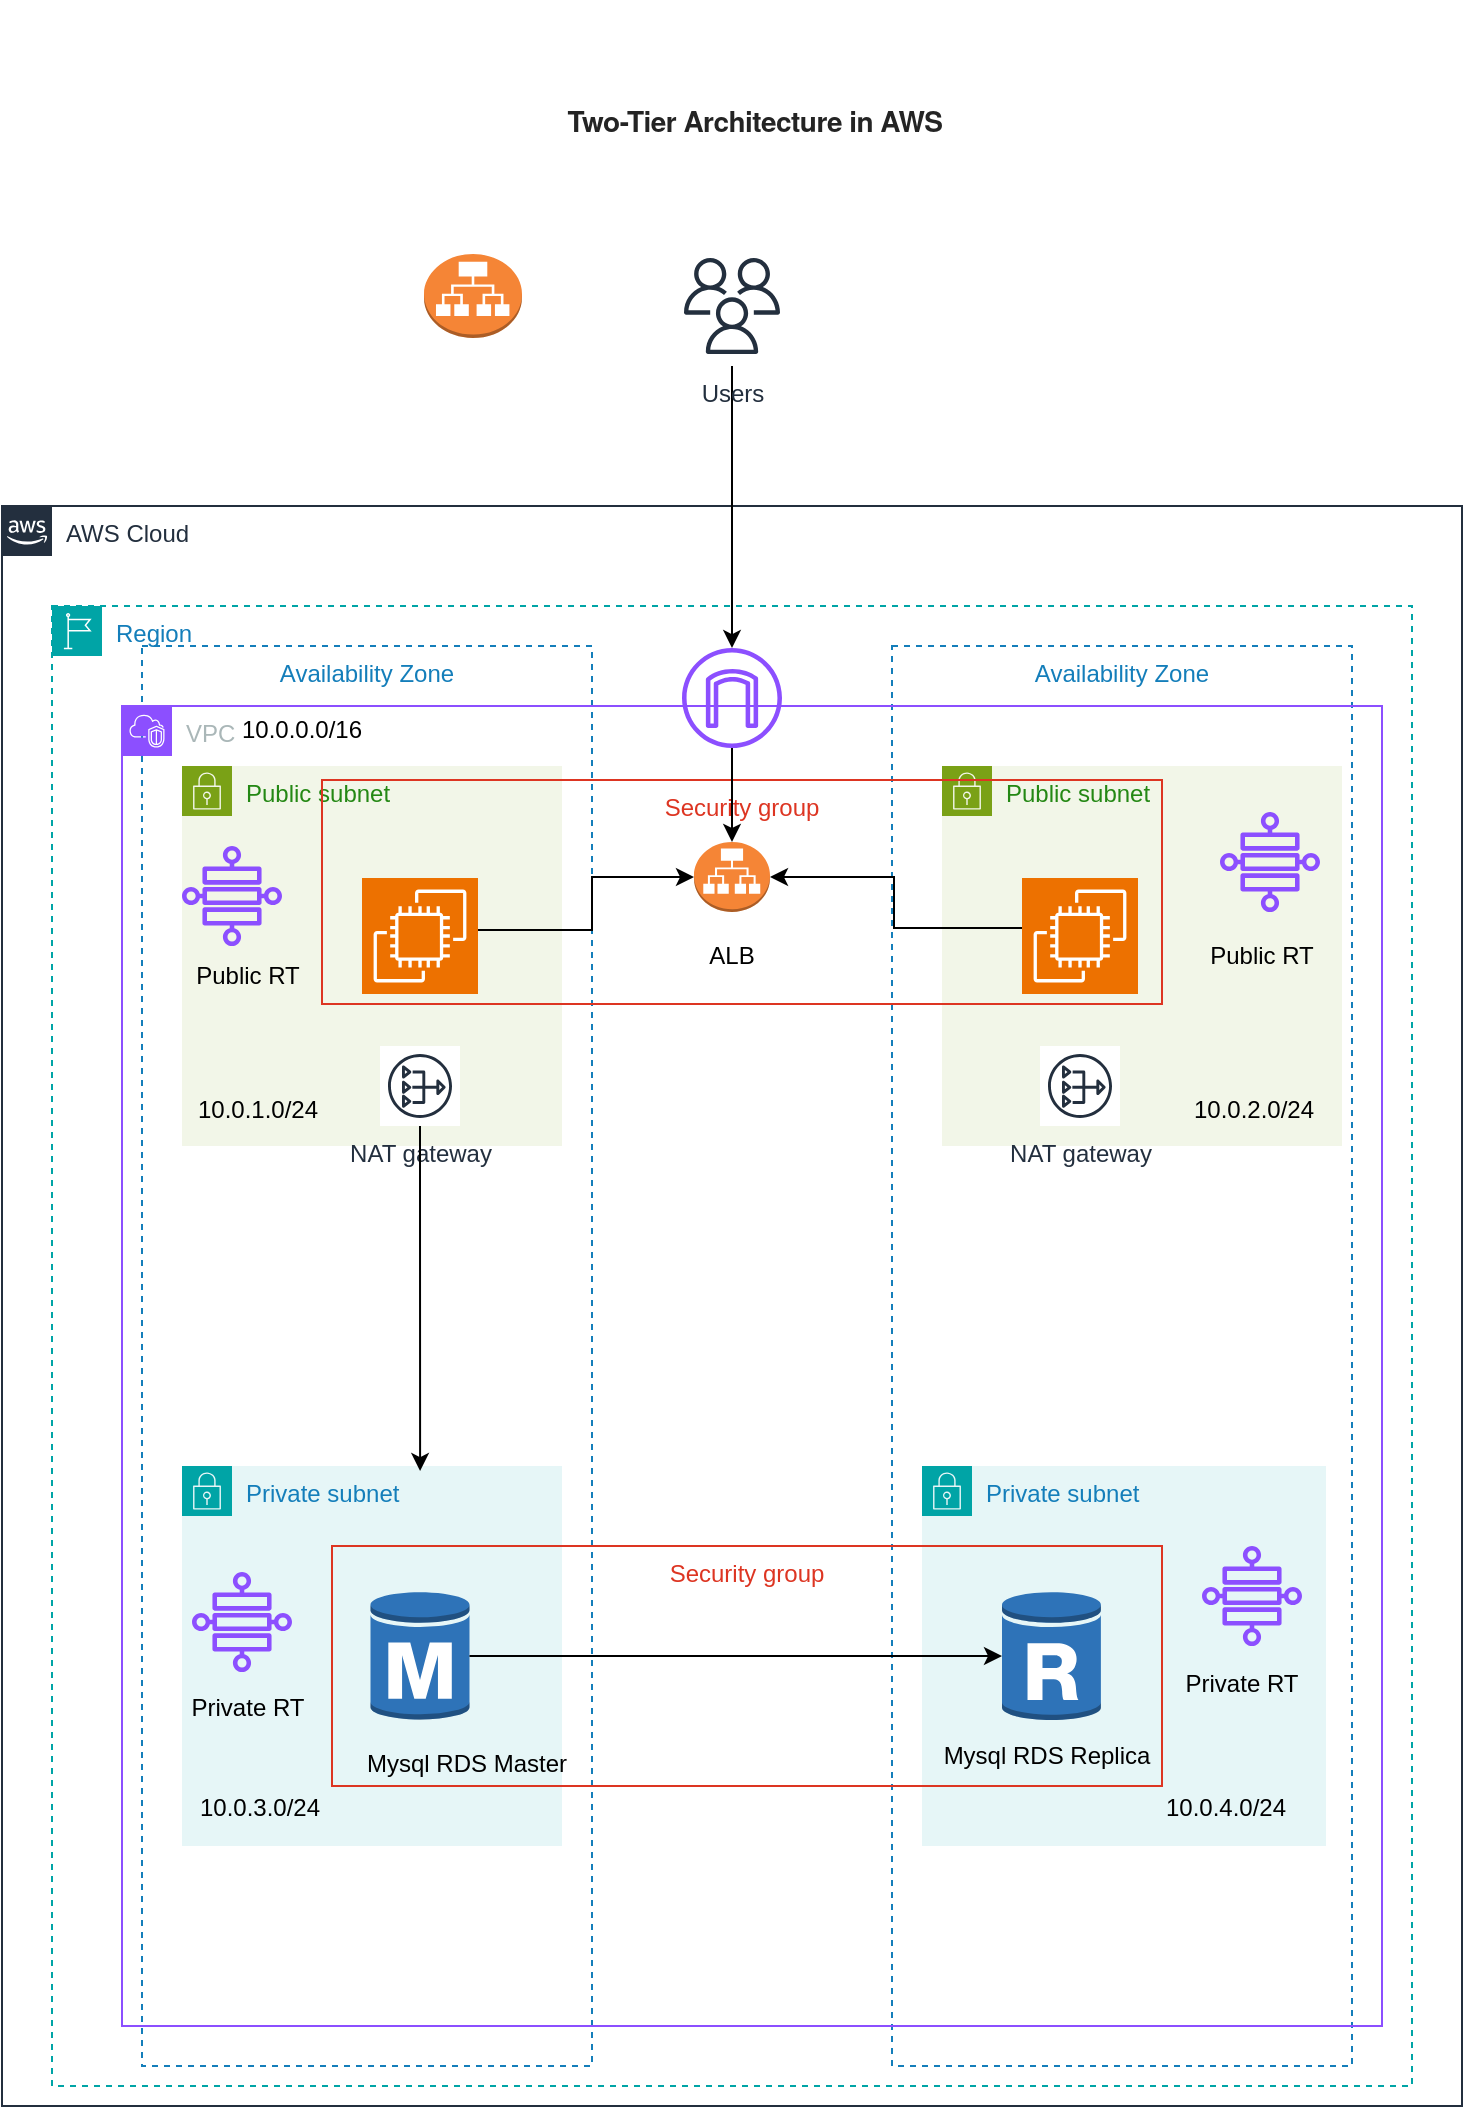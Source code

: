 <mxfile version="27.1.1">
  <diagram name="Page-1" id="qLuCCpbJN-aaw5hV-l8X">
    <mxGraphModel dx="670" dy="1498" grid="0" gridSize="10" guides="1" tooltips="1" connect="1" arrows="1" fold="1" page="1" pageScale="1" pageWidth="850" pageHeight="1100" math="0" shadow="0">
      <root>
        <mxCell id="0" />
        <mxCell id="1" parent="0" />
        <mxCell id="K1gE3kfEb24jbkrRVwB1-1" value="AWS Cloud" style="points=[[0,0],[0.25,0],[0.5,0],[0.75,0],[1,0],[1,0.25],[1,0.5],[1,0.75],[1,1],[0.75,1],[0.5,1],[0.25,1],[0,1],[0,0.75],[0,0.5],[0,0.25]];outlineConnect=0;gradientColor=none;html=1;whiteSpace=wrap;fontSize=12;fontStyle=0;container=1;pointerEvents=0;collapsible=0;recursiveResize=0;shape=mxgraph.aws4.group;grIcon=mxgraph.aws4.group_aws_cloud_alt;strokeColor=#232F3E;fillColor=none;verticalAlign=top;align=left;spacingLeft=30;fontColor=#232F3E;dashed=0;" parent="1" vertex="1">
          <mxGeometry x="70" y="-820" width="730" height="800" as="geometry" />
        </mxCell>
        <mxCell id="K1gE3kfEb24jbkrRVwB1-2" value="Region" style="points=[[0,0],[0.25,0],[0.5,0],[0.75,0],[1,0],[1,0.25],[1,0.5],[1,0.75],[1,1],[0.75,1],[0.5,1],[0.25,1],[0,1],[0,0.75],[0,0.5],[0,0.25]];outlineConnect=0;gradientColor=none;html=1;whiteSpace=wrap;fontSize=12;fontStyle=0;container=1;pointerEvents=0;collapsible=0;recursiveResize=0;shape=mxgraph.aws4.group;grIcon=mxgraph.aws4.group_region;strokeColor=#00A4A6;fillColor=none;verticalAlign=top;align=left;spacingLeft=30;fontColor=#147EBA;dashed=1;" parent="K1gE3kfEb24jbkrRVwB1-1" vertex="1">
          <mxGeometry x="25" y="50" width="680" height="740" as="geometry" />
        </mxCell>
        <mxCell id="K1gE3kfEb24jbkrRVwB1-5" value="Availability Zone" style="fillColor=none;strokeColor=#147EBA;dashed=1;verticalAlign=top;fontStyle=0;fontColor=#147EBA;whiteSpace=wrap;html=1;" parent="K1gE3kfEb24jbkrRVwB1-2" vertex="1">
          <mxGeometry x="45" y="20" width="225" height="710" as="geometry" />
        </mxCell>
        <mxCell id="K1gE3kfEb24jbkrRVwB1-6" value="Availability Zone" style="fillColor=none;strokeColor=#147EBA;dashed=1;verticalAlign=top;fontStyle=0;fontColor=#147EBA;whiteSpace=wrap;html=1;" parent="K1gE3kfEb24jbkrRVwB1-2" vertex="1">
          <mxGeometry x="420" y="20" width="230" height="710" as="geometry" />
        </mxCell>
        <mxCell id="K1gE3kfEb24jbkrRVwB1-7" value="VPC" style="points=[[0,0],[0.25,0],[0.5,0],[0.75,0],[1,0],[1,0.25],[1,0.5],[1,0.75],[1,1],[0.75,1],[0.5,1],[0.25,1],[0,1],[0,0.75],[0,0.5],[0,0.25]];outlineConnect=0;gradientColor=none;html=1;whiteSpace=wrap;fontSize=12;fontStyle=0;container=1;pointerEvents=0;collapsible=0;recursiveResize=0;shape=mxgraph.aws4.group;grIcon=mxgraph.aws4.group_vpc2;strokeColor=#8C4FFF;fillColor=none;verticalAlign=top;align=left;spacingLeft=30;fontColor=#AAB7B8;dashed=0;" parent="K1gE3kfEb24jbkrRVwB1-2" vertex="1">
          <mxGeometry x="35" y="50" width="630" height="660" as="geometry" />
        </mxCell>
        <mxCell id="K1gE3kfEb24jbkrRVwB1-8" value="Public subnet" style="points=[[0,0],[0.25,0],[0.5,0],[0.75,0],[1,0],[1,0.25],[1,0.5],[1,0.75],[1,1],[0.75,1],[0.5,1],[0.25,1],[0,1],[0,0.75],[0,0.5],[0,0.25]];outlineConnect=0;gradientColor=none;html=1;whiteSpace=wrap;fontSize=12;fontStyle=0;container=1;pointerEvents=0;collapsible=0;recursiveResize=0;shape=mxgraph.aws4.group;grIcon=mxgraph.aws4.group_security_group;grStroke=0;strokeColor=#7AA116;fillColor=#F2F6E8;verticalAlign=top;align=left;spacingLeft=30;fontColor=#248814;dashed=0;" parent="K1gE3kfEb24jbkrRVwB1-7" vertex="1">
          <mxGeometry x="30" y="30" width="190" height="190" as="geometry" />
        </mxCell>
        <mxCell id="K1gE3kfEb24jbkrRVwB1-20" value="NAT gateway" style="sketch=0;outlineConnect=0;fontColor=#232F3E;gradientColor=none;strokeColor=#232F3E;fillColor=#ffffff;dashed=0;verticalLabelPosition=bottom;verticalAlign=top;align=center;html=1;fontSize=12;fontStyle=0;aspect=fixed;shape=mxgraph.aws4.resourceIcon;resIcon=mxgraph.aws4.nat_gateway;" parent="K1gE3kfEb24jbkrRVwB1-8" vertex="1">
          <mxGeometry x="99" y="140" width="40" height="40" as="geometry" />
        </mxCell>
        <mxCell id="K1gE3kfEb24jbkrRVwB1-23" value="" style="sketch=0;outlineConnect=0;fontColor=#232F3E;gradientColor=none;fillColor=#8C4FFF;strokeColor=none;dashed=0;verticalLabelPosition=bottom;verticalAlign=top;align=center;html=1;fontSize=12;fontStyle=0;aspect=fixed;pointerEvents=1;shape=mxgraph.aws4.cloud_wan_transit_gateway_route_table_attachment;" parent="K1gE3kfEb24jbkrRVwB1-8" vertex="1">
          <mxGeometry y="40" width="50" height="50" as="geometry" />
        </mxCell>
        <mxCell id="K1gE3kfEb24jbkrRVwB1-50" value="Public RT" style="text;html=1;align=center;verticalAlign=middle;whiteSpace=wrap;rounded=0;" parent="K1gE3kfEb24jbkrRVwB1-8" vertex="1">
          <mxGeometry x="3" y="90" width="60" height="30" as="geometry" />
        </mxCell>
        <mxCell id="K1gE3kfEb24jbkrRVwB1-52" value="10.0.1.0/24" style="text;html=1;align=center;verticalAlign=middle;whiteSpace=wrap;rounded=0;" parent="K1gE3kfEb24jbkrRVwB1-8" vertex="1">
          <mxGeometry x="8" y="157" width="60" height="30" as="geometry" />
        </mxCell>
        <mxCell id="K1gE3kfEb24jbkrRVwB1-9" value="Public subnet" style="points=[[0,0],[0.25,0],[0.5,0],[0.75,0],[1,0],[1,0.25],[1,0.5],[1,0.75],[1,1],[0.75,1],[0.5,1],[0.25,1],[0,1],[0,0.75],[0,0.5],[0,0.25]];outlineConnect=0;gradientColor=none;html=1;whiteSpace=wrap;fontSize=12;fontStyle=0;container=1;pointerEvents=0;collapsible=0;recursiveResize=0;shape=mxgraph.aws4.group;grIcon=mxgraph.aws4.group_security_group;grStroke=0;strokeColor=#7AA116;fillColor=#F2F6E8;verticalAlign=top;align=left;spacingLeft=30;fontColor=#248814;dashed=0;" parent="K1gE3kfEb24jbkrRVwB1-7" vertex="1">
          <mxGeometry x="410" y="30" width="200" height="190" as="geometry" />
        </mxCell>
        <mxCell id="K1gE3kfEb24jbkrRVwB1-24" value="" style="sketch=0;outlineConnect=0;fontColor=#232F3E;gradientColor=none;fillColor=#8C4FFF;strokeColor=none;dashed=0;verticalLabelPosition=bottom;verticalAlign=top;align=center;html=1;fontSize=12;fontStyle=0;aspect=fixed;pointerEvents=1;shape=mxgraph.aws4.cloud_wan_transit_gateway_route_table_attachment;" parent="K1gE3kfEb24jbkrRVwB1-9" vertex="1">
          <mxGeometry x="139" y="23" width="50" height="50" as="geometry" />
        </mxCell>
        <mxCell id="K1gE3kfEb24jbkrRVwB1-51" value="Public RT" style="text;html=1;align=center;verticalAlign=middle;whiteSpace=wrap;rounded=0;" parent="K1gE3kfEb24jbkrRVwB1-9" vertex="1">
          <mxGeometry x="130" y="80" width="60" height="30" as="geometry" />
        </mxCell>
        <mxCell id="K1gE3kfEb24jbkrRVwB1-53" value="10.0.2.0/24" style="text;html=1;align=center;verticalAlign=middle;whiteSpace=wrap;rounded=0;" parent="K1gE3kfEb24jbkrRVwB1-9" vertex="1">
          <mxGeometry x="126" y="157" width="60" height="30" as="geometry" />
        </mxCell>
        <mxCell id="K1gE3kfEb24jbkrRVwB1-10" value="Private subnet" style="points=[[0,0],[0.25,0],[0.5,0],[0.75,0],[1,0],[1,0.25],[1,0.5],[1,0.75],[1,1],[0.75,1],[0.5,1],[0.25,1],[0,1],[0,0.75],[0,0.5],[0,0.25]];outlineConnect=0;gradientColor=none;html=1;whiteSpace=wrap;fontSize=12;fontStyle=0;container=1;pointerEvents=0;collapsible=0;recursiveResize=0;shape=mxgraph.aws4.group;grIcon=mxgraph.aws4.group_security_group;grStroke=0;strokeColor=#00A4A6;fillColor=#E6F6F7;verticalAlign=top;align=left;spacingLeft=30;fontColor=#147EBA;dashed=0;" parent="K1gE3kfEb24jbkrRVwB1-7" vertex="1">
          <mxGeometry x="30" y="380" width="190" height="190" as="geometry" />
        </mxCell>
        <mxCell id="K1gE3kfEb24jbkrRVwB1-56" value="Private RT" style="text;html=1;align=center;verticalAlign=middle;whiteSpace=wrap;rounded=0;" parent="K1gE3kfEb24jbkrRVwB1-10" vertex="1">
          <mxGeometry x="3" y="106" width="60" height="30" as="geometry" />
        </mxCell>
        <mxCell id="K1gE3kfEb24jbkrRVwB1-11" value="Private subnet" style="points=[[0,0],[0.25,0],[0.5,0],[0.75,0],[1,0],[1,0.25],[1,0.5],[1,0.75],[1,1],[0.75,1],[0.5,1],[0.25,1],[0,1],[0,0.75],[0,0.5],[0,0.25]];outlineConnect=0;gradientColor=none;html=1;whiteSpace=wrap;fontSize=12;fontStyle=0;container=1;pointerEvents=0;collapsible=0;recursiveResize=0;shape=mxgraph.aws4.group;grIcon=mxgraph.aws4.group_security_group;grStroke=0;strokeColor=#00A4A6;fillColor=#E6F6F7;verticalAlign=top;align=left;spacingLeft=30;fontColor=#147EBA;dashed=0;" parent="K1gE3kfEb24jbkrRVwB1-7" vertex="1">
          <mxGeometry x="400" y="380" width="202" height="190" as="geometry" />
        </mxCell>
        <mxCell id="K1gE3kfEb24jbkrRVwB1-26" value="" style="sketch=0;outlineConnect=0;fontColor=#232F3E;gradientColor=none;fillColor=#8C4FFF;strokeColor=none;dashed=0;verticalLabelPosition=bottom;verticalAlign=top;align=center;html=1;fontSize=12;fontStyle=0;aspect=fixed;pointerEvents=1;shape=mxgraph.aws4.cloud_wan_transit_gateway_route_table_attachment;" parent="K1gE3kfEb24jbkrRVwB1-11" vertex="1">
          <mxGeometry x="140" y="40" width="50" height="50" as="geometry" />
        </mxCell>
        <mxCell id="K1gE3kfEb24jbkrRVwB1-55" value="10.0.4.0/24" style="text;html=1;align=center;verticalAlign=middle;whiteSpace=wrap;rounded=0;" parent="K1gE3kfEb24jbkrRVwB1-11" vertex="1">
          <mxGeometry x="122" y="156" width="60" height="30" as="geometry" />
        </mxCell>
        <mxCell id="K1gE3kfEb24jbkrRVwB1-12" value="" style="sketch=0;outlineConnect=0;fontColor=#232F3E;gradientColor=none;fillColor=#8C4FFF;strokeColor=none;dashed=0;verticalLabelPosition=bottom;verticalAlign=top;align=center;html=1;fontSize=12;fontStyle=0;aspect=fixed;pointerEvents=1;shape=mxgraph.aws4.internet_gateway;" parent="K1gE3kfEb24jbkrRVwB1-7" vertex="1">
          <mxGeometry x="280" y="-29" width="50" height="50" as="geometry" />
        </mxCell>
        <mxCell id="K1gE3kfEb24jbkrRVwB1-28" value="Security group" style="fillColor=none;strokeColor=#DD3522;verticalAlign=top;fontStyle=0;fontColor=#DD3522;whiteSpace=wrap;html=1;" parent="K1gE3kfEb24jbkrRVwB1-7" vertex="1">
          <mxGeometry x="100" y="37" width="420" height="112" as="geometry" />
        </mxCell>
        <mxCell id="K1gE3kfEb24jbkrRVwB1-29" value="" style="sketch=0;points=[[0,0,0],[0.25,0,0],[0.5,0,0],[0.75,0,0],[1,0,0],[0,1,0],[0.25,1,0],[0.5,1,0],[0.75,1,0],[1,1,0],[0,0.25,0],[0,0.5,0],[0,0.75,0],[1,0.25,0],[1,0.5,0],[1,0.75,0]];outlineConnect=0;fontColor=#232F3E;fillColor=#ED7100;strokeColor=#ffffff;dashed=0;verticalLabelPosition=bottom;verticalAlign=top;align=center;html=1;fontSize=12;fontStyle=0;aspect=fixed;shape=mxgraph.aws4.resourceIcon;resIcon=mxgraph.aws4.ec2;" parent="K1gE3kfEb24jbkrRVwB1-7" vertex="1">
          <mxGeometry x="120" y="86" width="58" height="58" as="geometry" />
        </mxCell>
        <mxCell id="K1gE3kfEb24jbkrRVwB1-31" value="" style="sketch=0;points=[[0,0,0],[0.25,0,0],[0.5,0,0],[0.75,0,0],[1,0,0],[0,1,0],[0.25,1,0],[0.5,1,0],[0.75,1,0],[1,1,0],[0,0.25,0],[0,0.5,0],[0,0.75,0],[1,0.25,0],[1,0.5,0],[1,0.75,0]];outlineConnect=0;fontColor=#232F3E;fillColor=#ED7100;strokeColor=#ffffff;dashed=0;verticalLabelPosition=bottom;verticalAlign=top;align=center;html=1;fontSize=12;fontStyle=0;aspect=fixed;shape=mxgraph.aws4.resourceIcon;resIcon=mxgraph.aws4.ec2;" parent="K1gE3kfEb24jbkrRVwB1-7" vertex="1">
          <mxGeometry x="450" y="86" width="58" height="58" as="geometry" />
        </mxCell>
        <mxCell id="K1gE3kfEb24jbkrRVwB1-27" value="Security group" style="fillColor=none;strokeColor=#DD3522;verticalAlign=top;fontStyle=0;fontColor=#DD3522;whiteSpace=wrap;html=1;" parent="K1gE3kfEb24jbkrRVwB1-7" vertex="1">
          <mxGeometry x="105" y="420" width="415" height="120" as="geometry" />
        </mxCell>
        <mxCell id="K1gE3kfEb24jbkrRVwB1-18" value="" style="outlineConnect=0;dashed=0;verticalLabelPosition=bottom;verticalAlign=top;align=center;html=1;shape=mxgraph.aws3.rds_db_instance;fillColor=#2E73B8;gradientColor=none;" parent="K1gE3kfEb24jbkrRVwB1-7" vertex="1">
          <mxGeometry x="124.25" y="442" width="49.5" height="66" as="geometry" />
        </mxCell>
        <mxCell id="K1gE3kfEb24jbkrRVwB1-49" value="10.0.0.0/16" style="text;html=1;align=center;verticalAlign=middle;whiteSpace=wrap;rounded=0;" parent="K1gE3kfEb24jbkrRVwB1-7" vertex="1">
          <mxGeometry x="60" y="-3" width="60" height="30" as="geometry" />
        </mxCell>
        <mxCell id="K1gE3kfEb24jbkrRVwB1-59" value="Mysql RDS Master" style="text;html=1;align=center;verticalAlign=middle;whiteSpace=wrap;rounded=0;" parent="K1gE3kfEb24jbkrRVwB1-7" vertex="1">
          <mxGeometry x="119" y="514" width="107" height="30" as="geometry" />
        </mxCell>
        <mxCell id="K1gE3kfEb24jbkrRVwB1-60" value="Mysql RDS Replica" style="text;html=1;align=center;verticalAlign=middle;whiteSpace=wrap;rounded=0;" parent="K1gE3kfEb24jbkrRVwB1-7" vertex="1">
          <mxGeometry x="408" y="510" width="109" height="30" as="geometry" />
        </mxCell>
        <mxCell id="qn-g8m6GthARbCsrOhtI-4" value="" style="outlineConnect=0;dashed=0;verticalLabelPosition=bottom;verticalAlign=top;align=center;html=1;shape=mxgraph.aws3.application_load_balancer;fillColor=#F58536;gradientColor=none;" vertex="1" parent="K1gE3kfEb24jbkrRVwB1-7">
          <mxGeometry x="286" y="68" width="38" height="35" as="geometry" />
        </mxCell>
        <mxCell id="qn-g8m6GthARbCsrOhtI-5" style="edgeStyle=orthogonalEdgeStyle;rounded=0;orthogonalLoop=1;jettySize=auto;html=1;entryX=0;entryY=0.5;entryDx=0;entryDy=0;entryPerimeter=0;" edge="1" parent="K1gE3kfEb24jbkrRVwB1-7" source="K1gE3kfEb24jbkrRVwB1-29" target="qn-g8m6GthARbCsrOhtI-4">
          <mxGeometry relative="1" as="geometry">
            <Array as="points">
              <mxPoint x="235" y="112" />
              <mxPoint x="235" y="86" />
            </Array>
          </mxGeometry>
        </mxCell>
        <mxCell id="qn-g8m6GthARbCsrOhtI-6" style="edgeStyle=orthogonalEdgeStyle;rounded=0;orthogonalLoop=1;jettySize=auto;html=1;entryX=1;entryY=0.5;entryDx=0;entryDy=0;entryPerimeter=0;" edge="1" parent="K1gE3kfEb24jbkrRVwB1-7" source="K1gE3kfEb24jbkrRVwB1-31" target="qn-g8m6GthARbCsrOhtI-4">
          <mxGeometry relative="1" as="geometry">
            <Array as="points">
              <mxPoint x="386" y="111" />
              <mxPoint x="386" y="86" />
            </Array>
          </mxGeometry>
        </mxCell>
        <mxCell id="qn-g8m6GthARbCsrOhtI-7" style="edgeStyle=orthogonalEdgeStyle;rounded=0;orthogonalLoop=1;jettySize=auto;html=1;entryX=0.5;entryY=0;entryDx=0;entryDy=0;entryPerimeter=0;" edge="1" parent="K1gE3kfEb24jbkrRVwB1-7" source="K1gE3kfEb24jbkrRVwB1-12" target="qn-g8m6GthARbCsrOhtI-4">
          <mxGeometry relative="1" as="geometry" />
        </mxCell>
        <mxCell id="qn-g8m6GthARbCsrOhtI-8" value="ALB" style="text;html=1;align=center;verticalAlign=middle;whiteSpace=wrap;rounded=0;" vertex="1" parent="K1gE3kfEb24jbkrRVwB1-7">
          <mxGeometry x="275" y="110" width="60" height="30" as="geometry" />
        </mxCell>
        <mxCell id="K1gE3kfEb24jbkrRVwB1-19" value="" style="outlineConnect=0;dashed=0;verticalLabelPosition=bottom;verticalAlign=top;align=center;html=1;shape=mxgraph.aws3.rds_db_instance_read_replica;fillColor=#2E73B8;gradientColor=none;" parent="K1gE3kfEb24jbkrRVwB1-2" vertex="1">
          <mxGeometry x="475" y="492" width="49.5" height="66" as="geometry" />
        </mxCell>
        <mxCell id="K1gE3kfEb24jbkrRVwB1-21" value="NAT gateway" style="sketch=0;outlineConnect=0;fontColor=#232F3E;gradientColor=none;strokeColor=#232F3E;fillColor=#ffffff;dashed=0;verticalLabelPosition=bottom;verticalAlign=top;align=center;html=1;fontSize=12;fontStyle=0;aspect=fixed;shape=mxgraph.aws4.resourceIcon;resIcon=mxgraph.aws4.nat_gateway;" parent="K1gE3kfEb24jbkrRVwB1-2" vertex="1">
          <mxGeometry x="494" y="220" width="40" height="40" as="geometry" />
        </mxCell>
        <mxCell id="K1gE3kfEb24jbkrRVwB1-46" style="edgeStyle=orthogonalEdgeStyle;rounded=0;orthogonalLoop=1;jettySize=auto;html=1;" parent="K1gE3kfEb24jbkrRVwB1-2" source="K1gE3kfEb24jbkrRVwB1-18" target="K1gE3kfEb24jbkrRVwB1-19" edge="1">
          <mxGeometry relative="1" as="geometry" />
        </mxCell>
        <mxCell id="K1gE3kfEb24jbkrRVwB1-25" value="" style="sketch=0;outlineConnect=0;fontColor=#232F3E;gradientColor=none;fillColor=#8C4FFF;strokeColor=none;dashed=0;verticalLabelPosition=bottom;verticalAlign=top;align=center;html=1;fontSize=12;fontStyle=0;aspect=fixed;pointerEvents=1;shape=mxgraph.aws4.cloud_wan_transit_gateway_route_table_attachment;" parent="K1gE3kfEb24jbkrRVwB1-2" vertex="1">
          <mxGeometry x="70" y="483" width="50" height="50" as="geometry" />
        </mxCell>
        <mxCell id="K1gE3kfEb24jbkrRVwB1-54" value="10.0.3.0/24" style="text;html=1;align=center;verticalAlign=middle;whiteSpace=wrap;rounded=0;" parent="K1gE3kfEb24jbkrRVwB1-2" vertex="1">
          <mxGeometry x="74" y="586" width="60" height="30" as="geometry" />
        </mxCell>
        <mxCell id="K1gE3kfEb24jbkrRVwB1-57" value="Private RT" style="text;html=1;align=center;verticalAlign=middle;whiteSpace=wrap;rounded=0;" parent="K1gE3kfEb24jbkrRVwB1-2" vertex="1">
          <mxGeometry x="565" y="524" width="60" height="30" as="geometry" />
        </mxCell>
        <mxCell id="K1gE3kfEb24jbkrRVwB1-61" style="edgeStyle=orthogonalEdgeStyle;rounded=0;orthogonalLoop=1;jettySize=auto;html=1;entryX=0.618;entryY=0.581;entryDx=0;entryDy=0;entryPerimeter=0;" parent="K1gE3kfEb24jbkrRVwB1-2" source="K1gE3kfEb24jbkrRVwB1-20" target="K1gE3kfEb24jbkrRVwB1-5" edge="1">
          <mxGeometry relative="1" as="geometry" />
        </mxCell>
        <mxCell id="K1gE3kfEb24jbkrRVwB1-34" style="edgeStyle=orthogonalEdgeStyle;rounded=0;orthogonalLoop=1;jettySize=auto;html=1;" parent="1" source="K1gE3kfEb24jbkrRVwB1-32" target="K1gE3kfEb24jbkrRVwB1-12" edge="1">
          <mxGeometry relative="1" as="geometry" />
        </mxCell>
        <mxCell id="K1gE3kfEb24jbkrRVwB1-32" value="Users" style="sketch=0;outlineConnect=0;fontColor=#232F3E;gradientColor=none;strokeColor=#232F3E;fillColor=#ffffff;dashed=0;verticalLabelPosition=bottom;verticalAlign=top;align=center;html=1;fontSize=12;fontStyle=0;aspect=fixed;shape=mxgraph.aws4.resourceIcon;resIcon=mxgraph.aws4.users;" parent="1" vertex="1">
          <mxGeometry x="405" y="-950" width="60" height="60" as="geometry" />
        </mxCell>
        <mxCell id="K1gE3kfEb24jbkrRVwB1-47" value="&lt;h1 style=&quot;box-sizing: inherit; margin: 1.19em 0px 32px; font-family: sohne, &amp;quot;Helvetica Neue&amp;quot;, Helvetica, Arial, sans-serif; color: rgb(36, 36, 36); line-height: 52px; letter-spacing: -0.011em; text-align: start; background-color: rgb(255, 255, 255);&quot; data-selectable-paragraph=&quot;&quot; data-testid=&quot;storyTitle&quot; class=&quot;pw-post-title gu gv gw bf gx gy gz ha hb hc hd he hf hg hh hi hj hk hl hm hn ho hp hq hr hs ht hu hv hw bk&quot; id=&quot;d9da&quot;&gt;&lt;font style=&quot;font-size: 14px;&quot;&gt;Two-Tier Architecture in AWS&lt;/font&gt;&lt;/h1&gt;" style="text;html=1;align=center;verticalAlign=middle;whiteSpace=wrap;rounded=0;" parent="1" vertex="1">
          <mxGeometry x="297" y="-1042" width="299" height="55" as="geometry" />
        </mxCell>
        <mxCell id="qn-g8m6GthARbCsrOhtI-3" value="" style="outlineConnect=0;dashed=0;verticalLabelPosition=bottom;verticalAlign=top;align=center;html=1;shape=mxgraph.aws3.application_load_balancer;fillColor=#F58536;gradientColor=none;" vertex="1" parent="1">
          <mxGeometry x="281" y="-946" width="49" height="42" as="geometry" />
        </mxCell>
      </root>
    </mxGraphModel>
  </diagram>
</mxfile>
